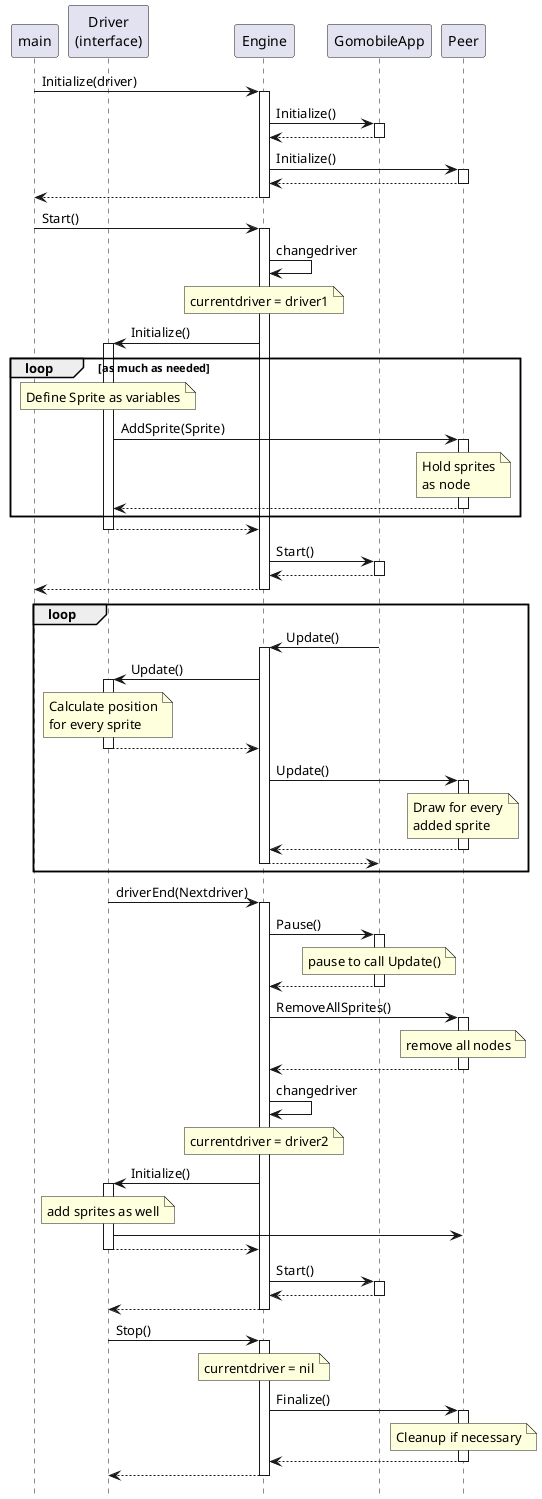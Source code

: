 
@startuml
hide footbox

participant main
participant "Driver\n(interface)" as driver
participant Engine as engine
participant GomobileApp as gomo
participant Peer as peer

main -> engine         : Initialize(driver)
activate engine

engine -> gomo         : Initialize()
activate gomo
engine <-- gomo
deactivate gomo

engine -> peer         : Initialize()
activate peer
engine <-- peer
deactivate peer

main <-- engine
deactivate engine

main -> engine         : Start()
activate engine
engine -> engine       : changedriver
note over engine       : currentdriver = driver1
driver <- engine       : Initialize()
activate driver
loop as much as needed
note over driver       : Define Sprite as variables
driver -> peer         : AddSprite(Sprite)
activate peer
note over peer         : Hold sprites\nas node
driver <-- peer
deactivate peer
end
driver --> engine
deactivate driver
engine -> gomo         : Start()
activate gomo
engine <-- gomo
deactivate gomo
main <-- engine
deactivate engine

loop
engine <- gomo         : Update()
activate engine
driver <- engine       : Update() 
activate driver
note over driver       : Calculate position\nfor every sprite
driver --> engine
deactivate driver
engine -> peer         : Update()
note over peer         : Draw for every\nadded sprite
activate peer
engine <-- peer
deactivate peer
engine --> gomo
deactivate engine
end

driver -> engine       : driverEnd(Nextdriver)
activate engine
engine -> gomo         : Pause()
activate gomo 
note over gomo         : pause to call Update()
engine <-- gomo 
deactivate gomo

engine -> peer         : RemoveAllSprites()
activate peer
note over peer         : remove all nodes
engine <-- peer
deactivate peer

engine -> engine       : changedriver
note over engine       : currentdriver = driver2

driver <- engine       : Initialize()
activate driver
note over driver       : add sprites as well
driver -> peer
driver --> engine
deactivate driver
engine -> gomo         : Start()
activate gomo
engine <-- gomo
deactivate gomo
driver <-- engine
deactivate engine

driver -> engine       : Stop()
activate engine
note over engine       : currentdriver = nil
engine -> peer         : Finalize()
activate peer
note over peer         : Cleanup if necessary
engine <-- peer
deactivate peer
driver <-- engine
deactivate engine

@enduml
